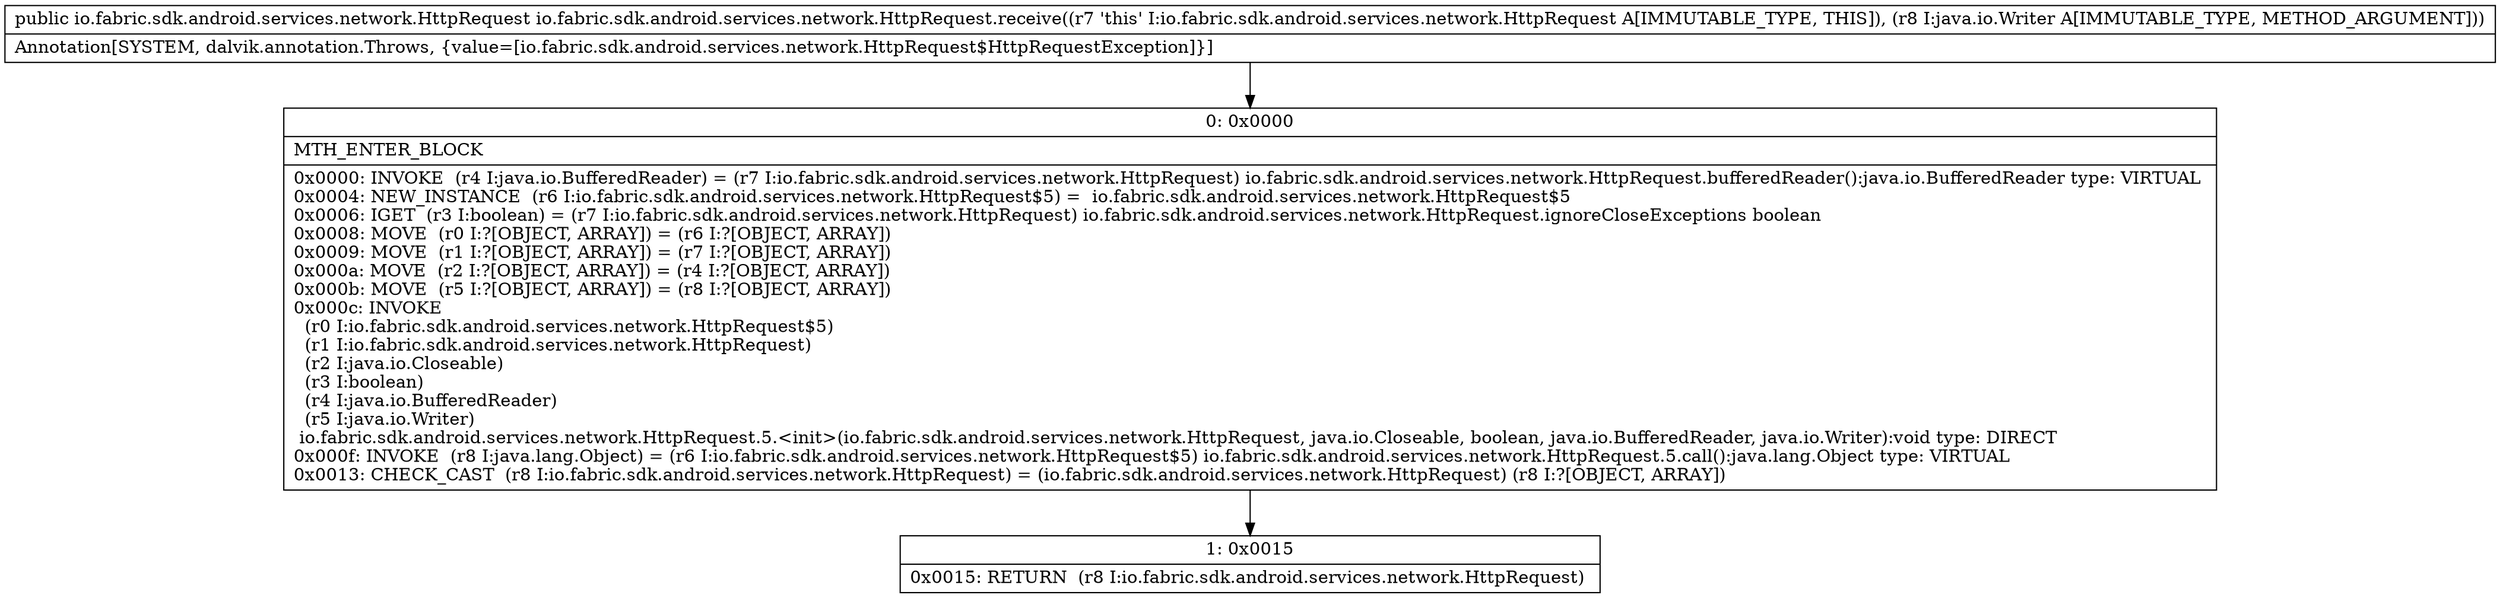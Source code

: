 digraph "CFG forio.fabric.sdk.android.services.network.HttpRequest.receive(Ljava\/io\/Writer;)Lio\/fabric\/sdk\/android\/services\/network\/HttpRequest;" {
Node_0 [shape=record,label="{0\:\ 0x0000|MTH_ENTER_BLOCK\l|0x0000: INVOKE  (r4 I:java.io.BufferedReader) = (r7 I:io.fabric.sdk.android.services.network.HttpRequest) io.fabric.sdk.android.services.network.HttpRequest.bufferedReader():java.io.BufferedReader type: VIRTUAL \l0x0004: NEW_INSTANCE  (r6 I:io.fabric.sdk.android.services.network.HttpRequest$5) =  io.fabric.sdk.android.services.network.HttpRequest$5 \l0x0006: IGET  (r3 I:boolean) = (r7 I:io.fabric.sdk.android.services.network.HttpRequest) io.fabric.sdk.android.services.network.HttpRequest.ignoreCloseExceptions boolean \l0x0008: MOVE  (r0 I:?[OBJECT, ARRAY]) = (r6 I:?[OBJECT, ARRAY]) \l0x0009: MOVE  (r1 I:?[OBJECT, ARRAY]) = (r7 I:?[OBJECT, ARRAY]) \l0x000a: MOVE  (r2 I:?[OBJECT, ARRAY]) = (r4 I:?[OBJECT, ARRAY]) \l0x000b: MOVE  (r5 I:?[OBJECT, ARRAY]) = (r8 I:?[OBJECT, ARRAY]) \l0x000c: INVOKE  \l  (r0 I:io.fabric.sdk.android.services.network.HttpRequest$5)\l  (r1 I:io.fabric.sdk.android.services.network.HttpRequest)\l  (r2 I:java.io.Closeable)\l  (r3 I:boolean)\l  (r4 I:java.io.BufferedReader)\l  (r5 I:java.io.Writer)\l io.fabric.sdk.android.services.network.HttpRequest.5.\<init\>(io.fabric.sdk.android.services.network.HttpRequest, java.io.Closeable, boolean, java.io.BufferedReader, java.io.Writer):void type: DIRECT \l0x000f: INVOKE  (r8 I:java.lang.Object) = (r6 I:io.fabric.sdk.android.services.network.HttpRequest$5) io.fabric.sdk.android.services.network.HttpRequest.5.call():java.lang.Object type: VIRTUAL \l0x0013: CHECK_CAST  (r8 I:io.fabric.sdk.android.services.network.HttpRequest) = (io.fabric.sdk.android.services.network.HttpRequest) (r8 I:?[OBJECT, ARRAY]) \l}"];
Node_1 [shape=record,label="{1\:\ 0x0015|0x0015: RETURN  (r8 I:io.fabric.sdk.android.services.network.HttpRequest) \l}"];
MethodNode[shape=record,label="{public io.fabric.sdk.android.services.network.HttpRequest io.fabric.sdk.android.services.network.HttpRequest.receive((r7 'this' I:io.fabric.sdk.android.services.network.HttpRequest A[IMMUTABLE_TYPE, THIS]), (r8 I:java.io.Writer A[IMMUTABLE_TYPE, METHOD_ARGUMENT]))  | Annotation[SYSTEM, dalvik.annotation.Throws, \{value=[io.fabric.sdk.android.services.network.HttpRequest$HttpRequestException]\}]\l}"];
MethodNode -> Node_0;
Node_0 -> Node_1;
}

